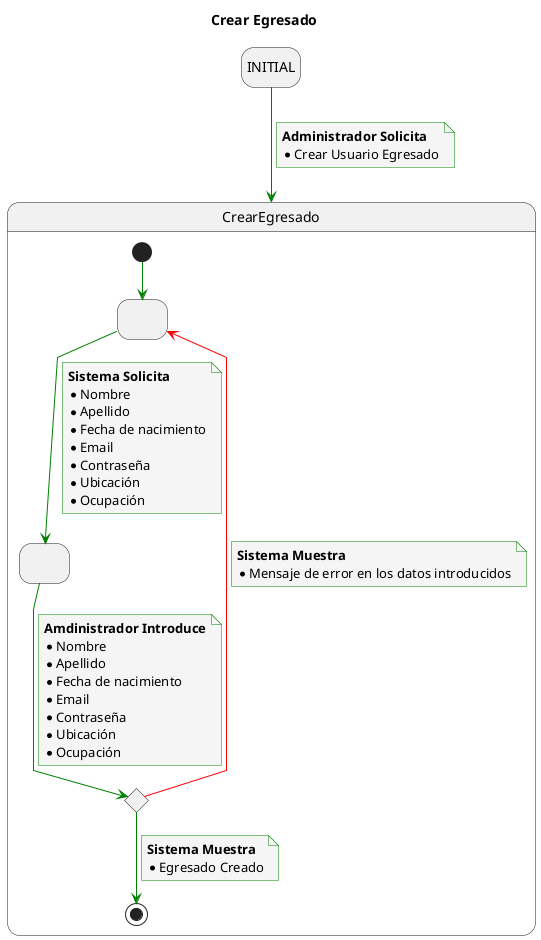 @startuml

title Crear Egresado

skinparam {
    NoteBackgroundColor #whiteSmoke
    ArrowColor #green
    NoteBorderColor #green
    linetype polyline
}

hide empty description

state startState as "INITIAL"

startState --> CrearEgresado
note on link
    <b>Administrador Solicita</b>
    * Crear Usuario Egresado
end note

state CrearEgresado {
state 2 as " "
state 3 as " "
state 4 <<choice>>

[*] -down-> 2

2 -down-> 3
note on link
<b>Sistema Solicita</b>
* Nombre
* Apellido
* Fecha de nacimiento
* Email
* Contraseña
* Ubicación
* Ocupación
end note

3 -down-> 4
note on link
<b>Amdinistrador Introduce</b>
* Nombre
* Apellido
* Fecha de nacimiento
* Email
* Contraseña
* Ubicación
* Ocupación
end note

4 -down-> [*]
note on link
<b>Sistema Muestra</b>
* Egresado Creado
end note

4 -[#red]-> 2
note on link
<b>Sistema Muestra</b>
* Mensaje de error en los datos introducidos
end note

}

@enduml